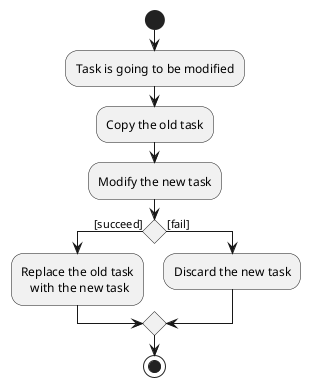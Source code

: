 @startuml
start

:Task is going to be modified;
:Copy the old task;
:Modify the new task;

if () then ([succeed])
    :Replace the old task
       with the new task;
else ([fail])
    :Discard the new task;
endif

stop
@enduml
